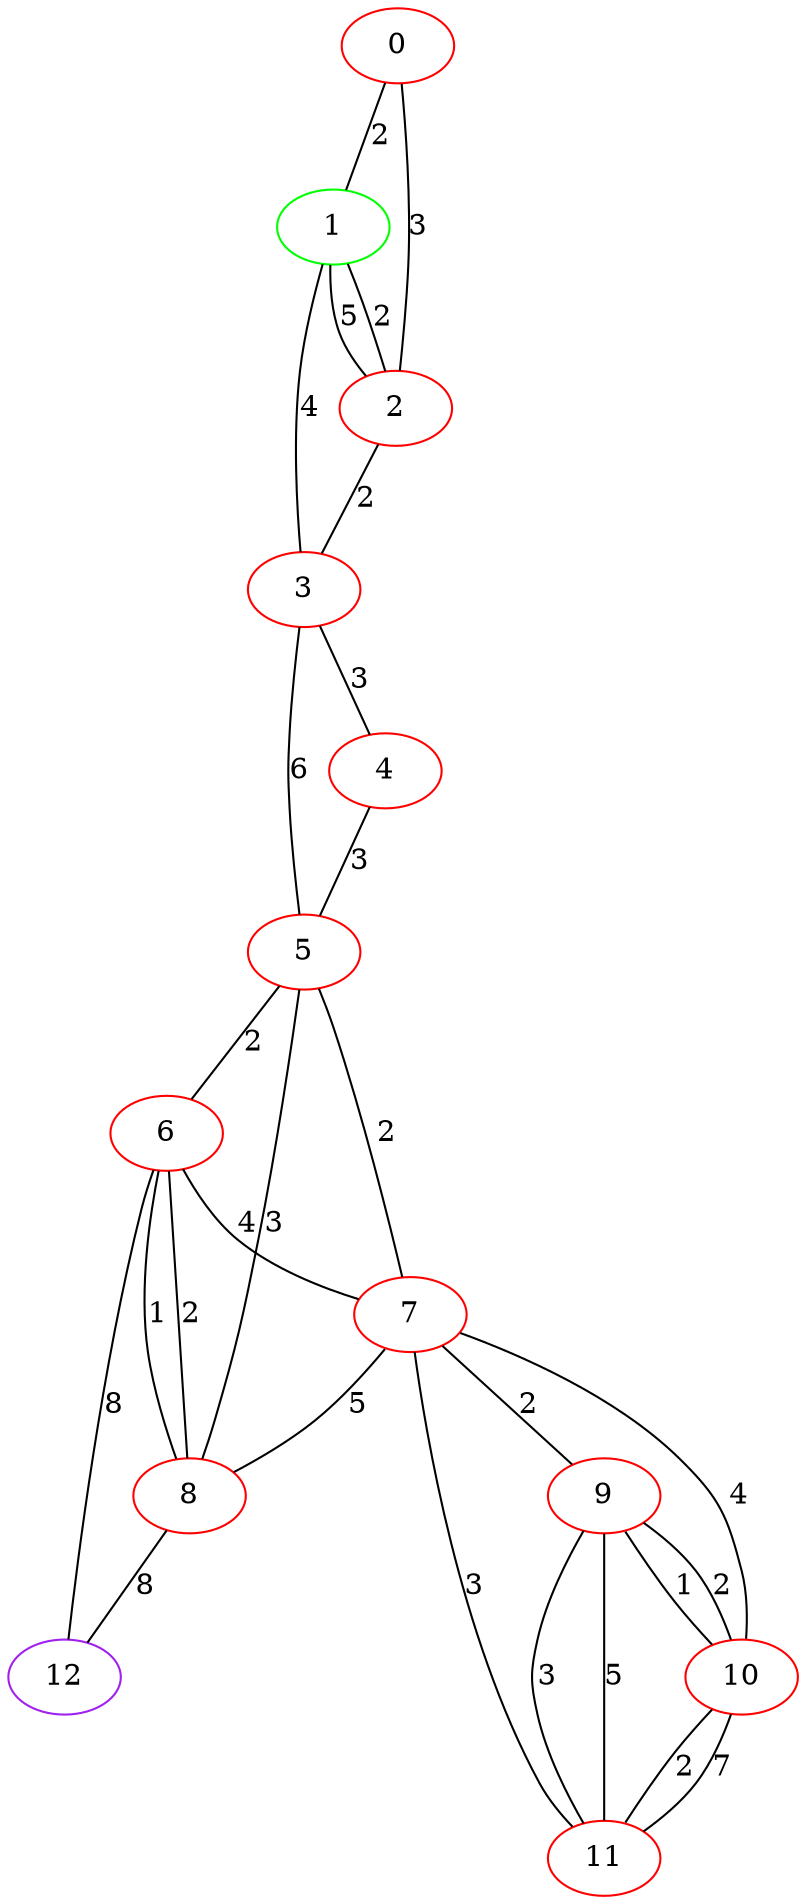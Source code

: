 graph "" {
0 [color=red, weight=1];
1 [color=green, weight=2];
2 [color=red, weight=1];
3 [color=red, weight=1];
4 [color=red, weight=1];
5 [color=red, weight=1];
6 [color=red, weight=1];
7 [color=red, weight=1];
8 [color=red, weight=1];
9 [color=red, weight=1];
10 [color=red, weight=1];
11 [color=red, weight=1];
12 [color=purple, weight=4];
0 -- 1  [key=0, label=2];
0 -- 2  [key=0, label=3];
1 -- 2  [key=0, label=2];
1 -- 2  [key=1, label=5];
1 -- 3  [key=0, label=4];
2 -- 3  [key=0, label=2];
3 -- 4  [key=0, label=3];
3 -- 5  [key=0, label=6];
4 -- 5  [key=0, label=3];
5 -- 8  [key=0, label=3];
5 -- 6  [key=0, label=2];
5 -- 7  [key=0, label=2];
6 -- 8  [key=0, label=2];
6 -- 8  [key=1, label=1];
6 -- 12  [key=0, label=8];
6 -- 7  [key=0, label=4];
7 -- 8  [key=0, label=5];
7 -- 9  [key=0, label=2];
7 -- 10  [key=0, label=4];
7 -- 11  [key=0, label=3];
8 -- 12  [key=0, label=8];
9 -- 10  [key=0, label=1];
9 -- 10  [key=1, label=2];
9 -- 11  [key=0, label=3];
9 -- 11  [key=1, label=5];
10 -- 11  [key=0, label=2];
10 -- 11  [key=1, label=7];
}
